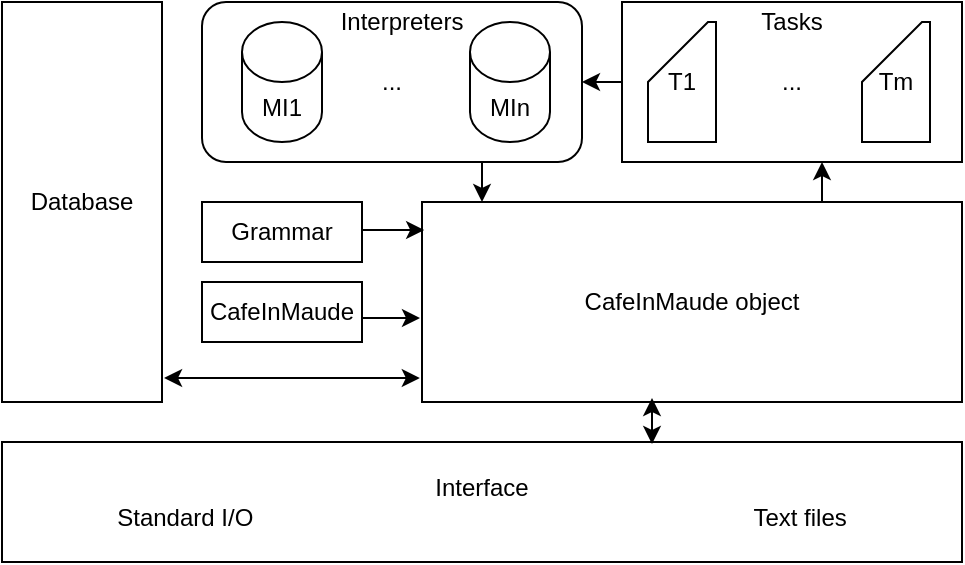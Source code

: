 <mxfile version="14.6.0" type="github">
  <diagram id="IheaC0U4uMJvS-xsiiT4" name="Page-1">
    <mxGraphModel dx="946" dy="515" grid="1" gridSize="10" guides="1" tooltips="1" connect="1" arrows="1" fold="1" page="1" pageScale="1" pageWidth="827" pageHeight="1169" math="0" shadow="0">
      <root>
        <mxCell id="0" />
        <mxCell id="1" parent="0" />
        <mxCell id="suj8xIRAmIAZU1hrFX8F-1" value="Interface&lt;br&gt;Standard I/O&amp;nbsp; &amp;nbsp; &amp;nbsp; &amp;nbsp; &amp;nbsp; &amp;nbsp; &amp;nbsp; &amp;nbsp; &amp;nbsp; &amp;nbsp; &amp;nbsp; &amp;nbsp; &amp;nbsp; &amp;nbsp; &amp;nbsp; &amp;nbsp; &amp;nbsp; &amp;nbsp; &amp;nbsp; &amp;nbsp; &amp;nbsp; &amp;nbsp; &amp;nbsp; &amp;nbsp; &amp;nbsp; &amp;nbsp; &amp;nbsp; &amp;nbsp; &amp;nbsp; &amp;nbsp; &amp;nbsp; &amp;nbsp; &amp;nbsp; &amp;nbsp; &amp;nbsp; &amp;nbsp; &amp;nbsp; &amp;nbsp;Text files" style="rounded=0;whiteSpace=wrap;html=1;" vertex="1" parent="1">
          <mxGeometry x="160" y="300" width="480" height="60" as="geometry" />
        </mxCell>
        <mxCell id="suj8xIRAmIAZU1hrFX8F-3" value="CafeInMaude object" style="rounded=0;whiteSpace=wrap;html=1;" vertex="1" parent="1">
          <mxGeometry x="370" y="180" width="270" height="100" as="geometry" />
        </mxCell>
        <mxCell id="suj8xIRAmIAZU1hrFX8F-5" value="Database" style="rounded=0;whiteSpace=wrap;html=1;" vertex="1" parent="1">
          <mxGeometry x="160" y="80" width="80" height="200" as="geometry" />
        </mxCell>
        <mxCell id="suj8xIRAmIAZU1hrFX8F-10" value="" style="rounded=1;whiteSpace=wrap;html=1;" vertex="1" parent="1">
          <mxGeometry x="260" y="80" width="190" height="80" as="geometry" />
        </mxCell>
        <mxCell id="suj8xIRAmIAZU1hrFX8F-11" value="Grammar" style="rounded=0;whiteSpace=wrap;html=1;" vertex="1" parent="1">
          <mxGeometry x="260" y="180" width="80" height="30" as="geometry" />
        </mxCell>
        <mxCell id="suj8xIRAmIAZU1hrFX8F-13" value="" style="endArrow=classic;html=1;entryX=0.004;entryY=0.14;entryDx=0;entryDy=0;entryPerimeter=0;" edge="1" parent="1" target="suj8xIRAmIAZU1hrFX8F-3">
          <mxGeometry width="50" height="50" relative="1" as="geometry">
            <mxPoint x="340" y="194" as="sourcePoint" />
            <mxPoint x="360" y="196" as="targetPoint" />
          </mxGeometry>
        </mxCell>
        <mxCell id="suj8xIRAmIAZU1hrFX8F-18" value="" style="endArrow=classic;startArrow=classic;html=1;exitX=1.013;exitY=0.94;exitDx=0;exitDy=0;exitPerimeter=0;entryX=-0.004;entryY=0.88;entryDx=0;entryDy=0;entryPerimeter=0;" edge="1" parent="1" source="suj8xIRAmIAZU1hrFX8F-5" target="suj8xIRAmIAZU1hrFX8F-3">
          <mxGeometry width="50" height="50" relative="1" as="geometry">
            <mxPoint x="259" y="268" as="sourcePoint" />
            <mxPoint x="361" y="268" as="targetPoint" />
          </mxGeometry>
        </mxCell>
        <mxCell id="suj8xIRAmIAZU1hrFX8F-19" value="MI1" style="shape=cylinder3;whiteSpace=wrap;html=1;boundedLbl=1;backgroundOutline=1;size=15;" vertex="1" parent="1">
          <mxGeometry x="280" y="90" width="40" height="60" as="geometry" />
        </mxCell>
        <mxCell id="suj8xIRAmIAZU1hrFX8F-20" value="MIn" style="shape=cylinder3;whiteSpace=wrap;html=1;boundedLbl=1;backgroundOutline=1;size=15;" vertex="1" parent="1">
          <mxGeometry x="394" y="90" width="40" height="60" as="geometry" />
        </mxCell>
        <mxCell id="suj8xIRAmIAZU1hrFX8F-21" value="..." style="text;html=1;strokeColor=none;fillColor=none;align=center;verticalAlign=middle;whiteSpace=wrap;rounded=0;" vertex="1" parent="1">
          <mxGeometry x="335" y="110" width="40" height="20" as="geometry" />
        </mxCell>
        <mxCell id="suj8xIRAmIAZU1hrFX8F-25" value="" style="endArrow=classic;html=1;" edge="1" parent="1">
          <mxGeometry width="50" height="50" relative="1" as="geometry">
            <mxPoint x="400" y="160" as="sourcePoint" />
            <mxPoint x="400" y="180" as="targetPoint" />
          </mxGeometry>
        </mxCell>
        <mxCell id="suj8xIRAmIAZU1hrFX8F-27" value="" style="rounded=0;whiteSpace=wrap;html=1;" vertex="1" parent="1">
          <mxGeometry x="470" y="80" width="170" height="80" as="geometry" />
        </mxCell>
        <mxCell id="suj8xIRAmIAZU1hrFX8F-28" value="" style="endArrow=classic;html=1;" edge="1" parent="1">
          <mxGeometry width="50" height="50" relative="1" as="geometry">
            <mxPoint x="570" y="180" as="sourcePoint" />
            <mxPoint x="570" y="160" as="targetPoint" />
          </mxGeometry>
        </mxCell>
        <mxCell id="suj8xIRAmIAZU1hrFX8F-29" value="" style="endArrow=classic;startArrow=classic;html=1;" edge="1" parent="1">
          <mxGeometry width="50" height="50" relative="1" as="geometry">
            <mxPoint x="485" y="301" as="sourcePoint" />
            <mxPoint x="485" y="278" as="targetPoint" />
          </mxGeometry>
        </mxCell>
        <mxCell id="suj8xIRAmIAZU1hrFX8F-31" value="T1" style="shape=card;whiteSpace=wrap;html=1;" vertex="1" parent="1">
          <mxGeometry x="483" y="90" width="34" height="60" as="geometry" />
        </mxCell>
        <mxCell id="suj8xIRAmIAZU1hrFX8F-32" value="Tm" style="shape=card;whiteSpace=wrap;html=1;" vertex="1" parent="1">
          <mxGeometry x="590" y="90" width="34" height="60" as="geometry" />
        </mxCell>
        <mxCell id="suj8xIRAmIAZU1hrFX8F-33" value="..." style="text;html=1;strokeColor=none;fillColor=none;align=center;verticalAlign=middle;whiteSpace=wrap;rounded=0;" vertex="1" parent="1">
          <mxGeometry x="535" y="110" width="40" height="20" as="geometry" />
        </mxCell>
        <mxCell id="suj8xIRAmIAZU1hrFX8F-34" value="" style="endArrow=classic;html=1;exitX=0;exitY=0.5;exitDx=0;exitDy=0;entryX=1;entryY=0.5;entryDx=0;entryDy=0;" edge="1" parent="1" source="suj8xIRAmIAZU1hrFX8F-27" target="suj8xIRAmIAZU1hrFX8F-10">
          <mxGeometry width="50" height="50" relative="1" as="geometry">
            <mxPoint x="410" y="260" as="sourcePoint" />
            <mxPoint x="460" y="210" as="targetPoint" />
          </mxGeometry>
        </mxCell>
        <mxCell id="suj8xIRAmIAZU1hrFX8F-42" value="CafeInMaude" style="rounded=0;whiteSpace=wrap;html=1;" vertex="1" parent="1">
          <mxGeometry x="260" y="220" width="80" height="30" as="geometry" />
        </mxCell>
        <mxCell id="suj8xIRAmIAZU1hrFX8F-43" value="Tasks" style="text;html=1;strokeColor=none;fillColor=none;align=center;verticalAlign=middle;whiteSpace=wrap;rounded=0;" vertex="1" parent="1">
          <mxGeometry x="535" y="80" width="40" height="20" as="geometry" />
        </mxCell>
        <mxCell id="suj8xIRAmIAZU1hrFX8F-44" value="" style="endArrow=classic;html=1;" edge="1" parent="1">
          <mxGeometry width="50" height="50" relative="1" as="geometry">
            <mxPoint x="340" y="238" as="sourcePoint" />
            <mxPoint x="369" y="238" as="targetPoint" />
          </mxGeometry>
        </mxCell>
        <mxCell id="suj8xIRAmIAZU1hrFX8F-47" value="Interpreters" style="text;html=1;strokeColor=none;fillColor=none;align=center;verticalAlign=middle;whiteSpace=wrap;rounded=0;" vertex="1" parent="1">
          <mxGeometry x="340" y="80" width="40" height="20" as="geometry" />
        </mxCell>
      </root>
    </mxGraphModel>
  </diagram>
</mxfile>

